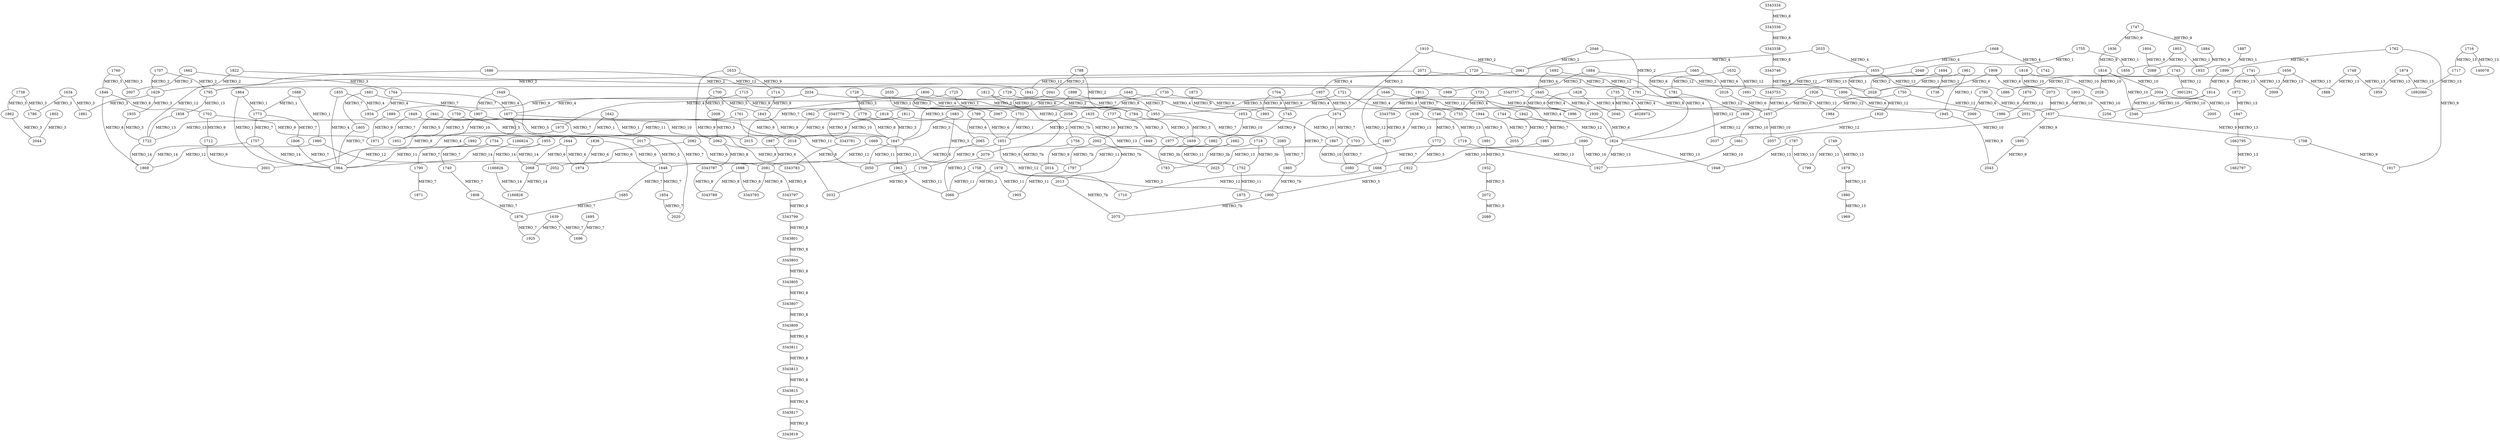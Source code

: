 graph graphe { 
	1629;
	1632;
	1633;
	1634;
	1635;
	1637;
	1638;
	1639;
	1640;
	1641;
	1642;
	1644;
	1645;
	1646;
	1647;
	1648;
	1649;
	1651;
	1653;
	1655;
	1656;
	1657;
	1659;
	1661;
	1662;
	1665;
	1666;
	1668;
	1669;
	1674;
	1677;
	1681;
	1682;
	1683;
	1684;
	1685;
	1686;
	1688;
	1690;
	1691;
	1692;
	1694;
	1695;
	1696;
	1698;
	1700;
	1702;
	1703;
	1704;
	1707;
	1708;
	1709;
	1710;
	1712;
	1714;
	1715;
	1716;
	1717;
	1718;
	1719;
	1720;
	1721;
	1722;
	1725;
	1728;
	1729;
	1730;
	1731;
	1733;
	1734;
	1735;
	1736;
	1737;
	1738;
	1740;
	1741;
	1742;
	1743;
	1744;
	1745;
	1746;
	1747;
	1748;
	1749;
	1750;
	1751;
	1752;
	1755;
	1756;
	1757;
	1758;
	1759;
	1760;
	1761;
	1762;
	1764;
	1772;
	1773;
	1779;
	1780;
	1781;
	1783;
	1784;
	1786;
	1787;
	1788;
	1789;
	1790;
	1791;
	1795;
	1797;
	1799;
	1800;
	1802;
	1803;
	1804;
	1805;
	1806;
	1808;
	1811;
	1812;
	1814;
	1816;
	1818;
	1819;
	1822;
	1824;
	1828;
	1836;
	1841;
	1842;
	1843;
	1846;
	1849;
	1854;
	1855;
	1856;
	1858;
	1860;
	1862;
	1864;
	1867;
	1869;
	1870;
	1871;
	1872;
	1873;
	1874;
	1875;
	1876;
	1879;
	1880;
	1881;
	1882;
	1884;
	1886;
	1887;
	1888;
	1889;
	1891;
	1892;
	1895;
	1897;
	1898;
	1899;
	1900;
	1903;
	1905;
	1906;
	1907;
	1909;
	1910;
	1911;
	1917;
	1920;
	1922;
	1925;
	1926;
	1927;
	1930;
	1932;
	1933;
	1934;
	1935;
	1936;
	1938;
	1944;
	1945;
	1947;
	1948;
	1949;
	1951;
	1953;
	1955;
	1957;
	1959;
	1961;
	1962;
	1963;
	1964;
	1969;
	1971;
	1974;
	1975;
	1977;
	1978;
	1980;
	1984;
	1985;
	1986;
	1987;
	1989;
	1993;
	1996;
	2001;
	2002;
	2004;
	2005;
	2007;
	2008;
	2009;
	2013;
	2014;
	2015;
	2016;
	2017;
	2018;
	2020;
	2025;
	2026;
	2028;
	2031;
	2032;
	2033;
	2034;
	2035;
	2037;
	2040;
	2041;
	2043;
	2044;
	2046;
	2048;
	2050;
	2052;
	2055;
	2057;
	2058;
	2061;
	2062;
	2065;
	2066;
	2067;
	2068;
	2069;
	2071;
	2072;
	2073;
	2075;
	2079;
	2080;
	2081;
	2082;
	2085;
	2088;
	2089;
	2256;
	2346;
	140078;
	1166824;
	1166826;
	1166828;
	1662795;
	1662797;
	1692060;
	3343334;
	3343336;
	3343338;
	3343746;
	3343753;
	3343757;
	3343759;
	3343779;
	3343781;
	3343783;
	3343787;
	3343789;
	3343793;
	3343797;
	3343799;
	3343801;
	3343803;
	3343805;
	3343807;
	3343809;
	3343811;
	3343813;
	3343815;
	3343817;
	3343819;
	3901291;
	4028973;
	1629 -- 1881 [label=METRO_3] ;
	1629 -- 1935 [label=METRO_3] ;
	1632 -- 1691 [label=METRO_12] ;
	1632 -- 1781 [label=METRO_12] ;
	1633 -- 1714 [label=METRO_9] ;
	1633 -- 2032 [label=METRO_9] ;
	1634 -- 1786 [label=METRO_3] ;
	1634 -- 1881 [label=METRO_3] ;
	1635 -- 1756 [label=METRO_7b] ;
	1635 -- 2002 [label=METRO_7b] ;
	1637 -- 1708 [label=METRO_9] ;
	1637 -- 1895 [label=METRO_9] ;
	1638 -- 1719 [label=METRO_13] ;
	1638 -- 1897 [label=METRO_13] ;
	1639 -- 1696 [label=METRO_7] ;
	1639 -- 1925 [label=METRO_7] ;
	1640 -- 1962 [label=METRO_6] ;
	1640 -- 1996 [label=METRO_6] ;
	1641 -- 1951 [label=METRO_5] ;
	1641 -- 2017 [label=METRO_5] ;
	1642 -- 1892 [label=METRO_1] ;
	1642 -- 2062 [label=METRO_1] ;
	1644 -- 1974 [label=METRO_6] ;
	1644 -- 2068 [label=METRO_6] ;
	1645 -- 1930 [label=METRO_6] ;
	1645 -- 1996 [label=METRO_6] ;
	1646 -- 1666 [label=METRO_12] ;
	1646 -- 1842 [label=METRO_12] ;
	1647 -- 1963 [label=METRO_11] ;
	1647 -- 2050 [label=METRO_11] ;
	1648 -- 1685 [label=METRO_7] ;
	1648 -- 1854 [label=METRO_7] ;
	1649 -- 1907 [label=METRO_7] ;
	1649 -- 2020 [label=METRO_7] ;
	1651 -- 1709 [label=METRO_9] ;
	1651 -- 2014 [label=METRO_9] ;
	1653 -- 1867 [label=METRO_10] ;
	1653 -- 1977 [label=METRO_10] ;
	1655 -- 1886 [label=METRO_12] ;
	1655 -- 1906 [label=METRO_12] ;
	1656 -- 1795 [label=METRO_13] ;
	1656 -- 1888 [label=METRO_13] ;
	1656 -- 2009 [label=METRO_13] ;
	1657 -- 1661 [label=METRO_10] ;
	1657 -- 2057 [label=METRO_10] ;
	1659 -- 1783 [label=METRO_3b] ;
	1661 -- 1927 [label=METRO_10] ;
	1662 -- 1764 [label=METRO_3] ;
	1662 -- 2007 [label=METRO_3] ;
	1665 -- 1781 [label=METRO_6] ;
	1665 -- 2016 [label=METRO_6] ;
	1666 -- 1710 [label=METRO_12] ;
	1668 -- 1655 [label=METRO_4] ;
	1668 -- 1742 [label=METRO_4] ;
	1669 -- 1710 [label=METRO_12] ;
	1669 -- 2052 [label=METRO_12] ;
	1674 -- 1703 [label=METRO_7] ;
	1674 -- 1860 [label=METRO_7] ;
	1677 -- 1647 [label=METRO_9] ;
	1677 -- 2001 [label=METRO_9] ;
	1681 -- 1805 [label=METRO_7] ;
	1681 -- 1907 [label=METRO_7] ;
	1682 -- 1752 [label=METRO_11] ;
	1682 -- 1797 [label=METRO_11] ;
	1683 -- 1647 [label=METRO_3] ;
	1683 -- 2050 [label=METRO_3] ;
	1684 -- 1989 [label=METRO_2] ;
	1684 -- 2028 [label=METRO_2] ;
	1685 -- 1876 [label=METRO_7] ;
	1686 -- 1722 [label=METRO_12] ;
	1686 -- 1841 [label=METRO_12] ;
	1688 -- 1773 [label=METRO_1] ;
	1688 -- 1980 [label=METRO_1] ;
	1690 -- 1666 [label=METRO_10] ;
	1690 -- 1927 [label=METRO_10] ;
	1691 -- 1984 [label=METRO_12] ;
	1692 -- 1645 [label=METRO_4] ;
	1692 -- 1824 [label=METRO_4] ;
	1694 -- 1736 [label=METRO_2] ;
	1694 -- 2028 [label=METRO_2] ;
	1695 -- 1696 [label=METRO_7] ;
	1698 -- 3343789 [label=METRO_8] ;
	1698 -- 3343793 [label=METRO_8] ;
	1700 -- 1843 [label=METRO_5] ;
	1700 -- 2008 [label=METRO_5] ;
	1702 -- 1712 [label=METRO_9] ;
	1702 -- 1971 [label=METRO_9] ;
	1703 -- 2080 [label=METRO_7] ;
	1704 -- 1745 [label=METRO_9] ;
	1704 -- 1993 [label=METRO_9] ;
	1707 -- 1629 [label=METRO_2] ;
	1707 -- 1795 [label=METRO_2] ;
	1708 -- 1917 [label=METRO_9] ;
	1709 -- 2032 [label=METRO_9] ;
	1712 -- 2001 [label=METRO_9] ;
	1714 -- 1843 [label=METRO_9] ;
	1715 -- 1819 [label=METRO_9] ;
	1715 -- 1889 [label=METRO_9] ;
	1716 -- 1717 [label=METRO_13] ;
	1716 -- 140078 [label=METRO_13] ;
	1717 -- 1692060 [label=METRO_13] ;
	1718 -- 1752 [label=METRO_3b] ;
	1718 -- 1783 [label=METRO_3b] ;
	1719 -- 1927 [label=METRO_13] ;
	1720 -- 1791 [label=METRO_12] ;
	1720 -- 1841 [label=METRO_12] ;
	1721 -- 1653 [label=METRO_4] ;
	1721 -- 1733 [label=METRO_4] ;
	1722 -- 1869 [label=METRO_14] ;
	1725 -- 1751 [label=METRO_1] ;
	1725 -- 2067 [label=METRO_1] ;
	1728 -- 1779 [label=METRO_3] ;
	1728 -- 1784 [label=METRO_3] ;
	1729 -- 1653 [label=METRO_4] ;
	1729 -- 1975 [label=METRO_4] ;
	1730 -- 1819 [label=METRO_9] ;
	1730 -- 1945 [label=METRO_9] ;
	1731 -- 1733 [label=METRO_4] ;
	1731 -- 1824 [label=METRO_4] ;
	1734 -- 1740 [label=METRO_7] ;
	1734 -- 1790 [label=METRO_7] ;
	1735 -- 2040 [label=METRO_4] ;
	1735 -- 4028973 [label=METRO_4] ;
	1737 -- 1659 [label=METRO_3] ;
	1737 -- 1949 [label=METRO_3] ;
	1738 -- 1786 [label=METRO_3] ;
	1738 -- 1862 [label=METRO_3] ;
	1740 -- 1808 [label=METRO_7] ;
	1741 -- 1872 [label=METRO_13] ;
	1741 -- 2009 [label=METRO_13] ;
	1743 -- 1886 [label=METRO_12] ;
	1743 -- 3901291 [label=METRO_12] ;
	1744 -- 1985 [label=METRO_7] ;
	1744 -- 2055 [label=METRO_7] ;
	1745 -- 1882 [label=METRO_9] ;
	1746 -- 1772 [label=METRO_5] ;
	1746 -- 1891 [label=METRO_5] ;
	1747 -- 1884 [label=METRO_9] ;
	1747 -- 1936 [label=METRO_9] ;
	1748 -- 1888 [label=METRO_13] ;
	1748 -- 1959 [label=METRO_13] ;
	1749 -- 1799 [label=METRO_13] ;
	1749 -- 1879 [label=METRO_13] ;
	1750 -- 1984 [label=METRO_12] ;
	1750 -- 1986 [label=METRO_12] ;
	1751 -- 1651 [label=METRO_1] ;
	1752 -- 1875 [label=METRO_11] ;
	1755 -- 1856 [label=METRO_1] ;
	1755 -- 2048 [label=METRO_1] ;
	1756 -- 1797 [label=METRO_7b] ;
	1757 -- 1869 [label=METRO_14] ;
	1757 -- 1964 [label=METRO_14] ;
	1758 -- 1905 [label=METRO_11] ;
	1758 -- 2066 [label=METRO_11] ;
	1759 -- 1951 [label=METRO_5] ;
	1759 -- 2062 [label=METRO_5] ;
	1760 -- 1846 [label=METRO_3] ;
	1760 -- 2007 [label=METRO_3] ;
	1761 -- 1892 [label=METRO_11] ;
	1761 -- 2050 [label=METRO_11] ;
	1762 -- 1899 [label=METRO_9] ;
	1762 -- 1917 [label=METRO_9] ;
	1764 -- 1677 [label=METRO_4] ;
	1764 -- 1934 [label=METRO_4] ;
	1772 -- 1922 [label=METRO_5] ;
	1773 -- 1757 [label=METRO_7] ;
	1773 -- 1806 [label=METRO_7] ;
	1779 -- 1647 [label=METRO_3] ;
	1780 -- 1637 [label=METRO_6] ;
	1780 -- 2069 [label=METRO_6] ;
	1781 -- 1938 [label=METRO_12] ;
	1784 -- 1659 [label=METRO_3] ;
	1787 -- 1799 [label=METRO_13] ;
	1787 -- 1948 [label=METRO_13] ;
	1788 -- 1784 [label=METRO_2] ;
	1788 -- 2041 [label=METRO_2] ;
	1789 -- 1651 [label=METRO_6] ;
	1789 -- 2065 [label=METRO_6] ;
	1790 -- 1871 [label=METRO_7] ;
	1791 -- 2037 [label=METRO_12] ;
	1795 -- 1858 [label=METRO_13] ;
	1797 -- 1905 [label=METRO_11] ;
	1800 -- 1953 [label=METRO_7] ;
	1800 -- 2015 [label=METRO_7] ;
	1802 -- 2044 [label=METRO_3] ;
	1803 -- 1856 [label=METRO_1] ;
	1803 -- 1933 [label=METRO_1] ;
	1804 -- 2088 [label=METRO_9] ;
	1805 -- 1964 [label=METRO_7] ;
	1806 -- 1964 [label=METRO_7] ;
	1808 -- 1876 [label=METRO_7] ;
	1811 -- 1977 [label=METRO_10] ;
	1811 -- 2018 [label=METRO_10] ;
	1812 -- 1784 [label=METRO_2] ;
	1812 -- 2079 [label=METRO_2] ;
	1814 -- 2256 [label=METRO_10] ;
	1814 -- 2346 [label=METRO_10] ;
	1816 -- 2004 [label=METRO_10] ;
	1816 -- 2026 [label=METRO_10] ;
	1816 -- 2346 [label=METRO_10] ;
	1818 -- 1903 [label=METRO_10] ;
	1818 -- 2026 [label=METRO_10] ;
	1819 -- 1722 [label=METRO_13] ;
	1819 -- 2025 [label=METRO_13] ;
	1822 -- 1629 [label=METRO_2] ;
	1822 -- 1989 [label=METRO_2] ;
	1824 -- 1927 [label=METRO_13] ;
	1824 -- 1948 [label=METRO_13] ;
	1828 -- 1996 [label=METRO_4] ;
	1828 -- 2040 [label=METRO_4] ;
	1836 -- 1648 [label=METRO_6] ;
	1836 -- 1974 [label=METRO_6] ;
	1842 -- 1824 [label=METRO_12] ;
	1843 -- 1647 [label=METRO_9] ;
	1846 -- 1702 [label=METRO_8] ;
	1846 -- 1869 [label=METRO_8] ;
	1849 -- 1971 [label=METRO_7] ;
	1849 -- 2015 [label=METRO_7] ;
	1854 -- 2020 [label=METRO_7] ;
	1855 -- 1934 [label=METRO_4] ;
	1855 -- 1964 [label=METRO_4] ;
	1858 -- 1722 [label=METRO_13] ;
	1860 -- 1900 [label=METRO_7b] ;
	1862 -- 2044 [label=METRO_3] ;
	1864 -- 1773 [label=METRO_1] ;
	1864 -- 1964 [label=METRO_1] ;
	1867 -- 1666 [label=METRO_10] ;
	1870 -- 1986 [label=METRO_12] ;
	1872 -- 1947 [label=METRO_13] ;
	1873 -- 1993 [label=METRO_9] ;
	1874 -- 1959 [label=METRO_13] ;
	1874 -- 1692060 [label=METRO_13] ;
	1876 -- 1925 [label=METRO_7] ;
	1879 -- 1880 [label=METRO_13] ;
	1880 -- 1969 [label=METRO_13] ;
	1882 -- 2014 [label=METRO_9] ;
	1884 -- 2088 [label=METRO_9] ;
	1887 -- 1933 [label=METRO_1] ;
	1889 -- 1971 [label=METRO_9] ;
	1891 -- 1932 [label=METRO_5] ;
	1892 -- 1964 [label=METRO_11] ;
	1895 -- 2043 [label=METRO_9] ;
	1897 -- 2025 [label=METRO_13] ;
	1898 -- 1647 [label=METRO_5] ;
	1898 -- 1953 [label=METRO_5] ;
	1899 -- 1814 [label=METRO_9] ;
	1900 -- 2075 [label=METRO_7b] ;
	1903 -- 2031 [label=METRO_10] ;
	1903 -- 2256 [label=METRO_10] ;
	1906 -- 1920 [label=METRO_12] ;
	1907 -- 1951 [label=METRO_10] ;
	1907 -- 2018 [label=METRO_10] ;
	1909 -- 2028 [label=METRO_6] ;
	1909 -- 2073 [label=METRO_6] ;
	1910 -- 1674 [label=METRO_2] ;
	1910 -- 2061 [label=METRO_2] ;
	1911 -- 1944 [label=METRO_7] ;
	1920 -- 2037 [label=METRO_12] ;
	1922 -- 1900 [label=METRO_5] ;
	1926 -- 1657 [label=METRO_6] ;
	1926 -- 2069 [label=METRO_6] ;
	1930 -- 1824 [label=METRO_6] ;
	1932 -- 2072 [label=METRO_5] ;
	1935 -- 1722 [label=METRO_3] ;
	1936 -- 1816 [label=METRO_9] ;
	1938 -- 1824 [label=METRO_12] ;
	1944 -- 2055 [label=METRO_7] ;
	1945 -- 2043 [label=METRO_9] ;
	1947 -- 1662795 [label=METRO_13] ;
	1953 -- 2085 [label=METRO_7] ;
	1955 -- 1964 [label=METRO_14] ;
	1955 -- 2068 [label=METRO_14] ;
	1957 -- 1674 [label=METRO_5] ;
	1957 -- 1953 [label=METRO_5] ;
	1961 -- 1945 [label=METRO_1] ;
	1961 -- 2028 [label=METRO_1] ;
	1962 -- 1987 [label=METRO_6] ;
	1963 -- 2066 [label=METRO_11] ;
	1975 -- 1964 [label=METRO_4] ;
	1978 -- 1900 [label=METRO_2] ;
	1978 -- 2066 [label=METRO_2] ;
	1980 -- 1869 [label=METRO_12] ;
	1980 -- 2052 [label=METRO_12] ;
	1985 -- 2080 [label=METRO_7] ;
	1987 -- 1648 [label=METRO_6] ;
	2002 -- 1797 [label=METRO_7b] ;
	2002 -- 2013 [label=METRO_7b] ;
	2004 -- 2005 [label=METRO_10] ;
	2004 -- 2346 [label=METRO_10] ;
	2008 -- 2062 [label=METRO_5] ;
	2013 -- 2075 [label=METRO_7b] ;
	2016 -- 1657 [label=METRO_6] ;
	2017 -- 1648 [label=METRO_5] ;
	2031 -- 2057 [label=METRO_10] ;
	2033 -- 1655 [label=METRO_4] ;
	2033 -- 2061 [label=METRO_4] ;
	2034 -- 1677 [label=METRO_4] ;
	2034 -- 1953 [label=METRO_4] ;
	2035 -- 2067 [label=METRO_1] ;
	2041 -- 2058 [label=METRO_2] ;
	2046 -- 1791 [label=METRO_2] ;
	2046 -- 2061 [label=METRO_2] ;
	2048 -- 2028 [label=METRO_1] ;
	2058 -- 1651 [label=METRO_2] ;
	2061 -- 1957 [label=METRO_4] ;
	2062 -- 3343783 [label=METRO_8] ;
	2062 -- 3343787 [label=METRO_8] ;
	2065 -- 2081 [label=METRO_6] ;
	2068 -- 1166828 [label=METRO_14] ;
	2071 -- 1791 [label=METRO_2] ;
	2071 -- 1795 [label=METRO_2] ;
	2072 -- 2089 [label=METRO_5] ;
	2073 -- 1637 [label=METRO_6] ;
	2079 -- 2066 [label=METRO_2] ;
	2081 -- 3343793 [label=METRO_8] ;
	2081 -- 3343797 [label=METRO_8] ;
	2082 -- 2068 [label=METRO_6] ;
	2082 -- 2081 [label=METRO_6] ;
	2085 -- 1860 [label=METRO_7] ;
	1166824 -- 1166826 [label=METRO_14] ;
	1166826 -- 1166828 [label=METRO_14] ;
	1662795 -- 1662797 [label=METRO_13] ;
	3343334 -- 3343336 [label=METRO_8] ;
	3343336 -- 3343338 [label=METRO_8] ;
	3343338 -- 3343746 [label=METRO_8] ;
	3343746 -- 3343753 [label=METRO_8] ;
	3343753 -- 1657 [label=METRO_8] ;
	3343757 -- 1657 [label=METRO_8] ;
	3343757 -- 3343759 [label=METRO_8] ;
	3343759 -- 1897 [label=METRO_8] ;
	3343779 -- 1647 [label=METRO_8] ;
	3343779 -- 3343781 [label=METRO_8] ;
	3343781 -- 3343783 [label=METRO_8] ;
	3343787 -- 3343789 [label=METRO_8] ;
	3343797 -- 3343799 [label=METRO_8] ;
	3343799 -- 3343801 [label=METRO_8] ;
	3343801 -- 3343803 [label=METRO_8] ;
	3343803 -- 3343805 [label=METRO_8] ;
	3343805 -- 3343807 [label=METRO_8] ;
	3343807 -- 3343809 [label=METRO_8] ;
	3343809 -- 3343811 [label=METRO_8] ;
	3343811 -- 3343813 [label=METRO_8] ;
	3343813 -- 3343815 [label=METRO_8] ;
	3343815 -- 3343817 [label=METRO_8] ;
	3343817 -- 3343819 [label=METRO_8] ;
}